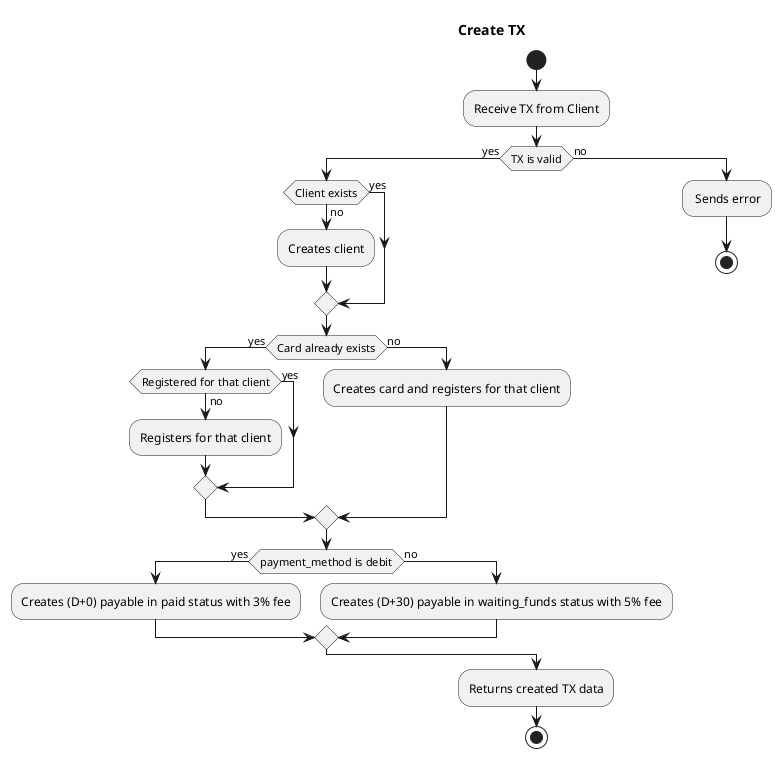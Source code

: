 @startuml 
start
title \t\t\t\t\t\t\tCreate TX
:Receive TX from Client;
if (TX is valid) then (yes)
  if (Client exists) then (yes)
  else (no)
    :Creates client;
  endif
  if (Card already exists) then (yes)
    if (Registered for that client) then (yes)
    else (no)
      :Registers for that client;
    endif
  else (no)
    :Creates card and registers for that client;
  endif
  if (payment_method is debit) then (yes)
    :Creates (D+0) payable in paid status with 3% fee;
  else (no)
     :Creates (D+30) payable in waiting_funds status with 5% fee;
  endif
else (no)
  : Sends error;  
  stop
endif
:Returns created TX data;
stop
@enduml
